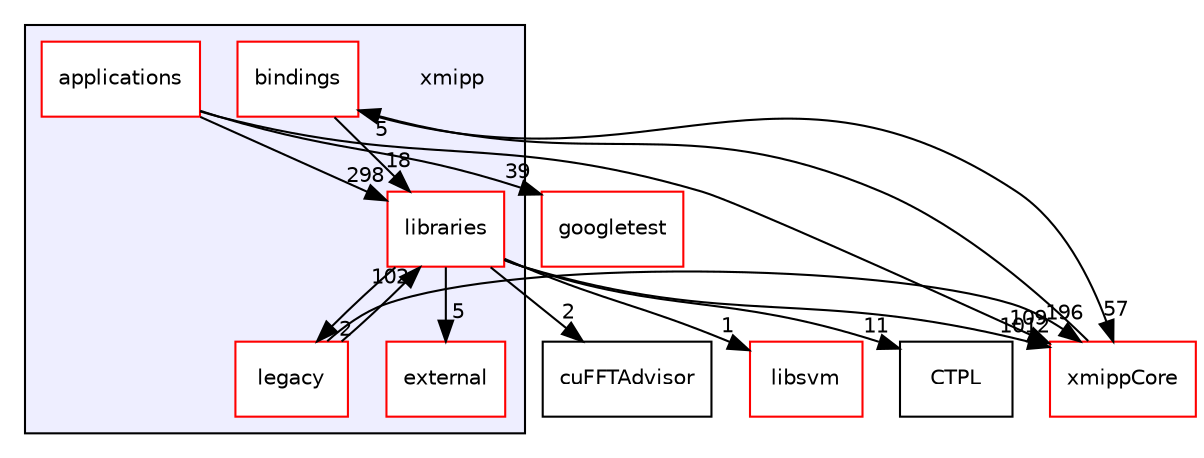 digraph "xmipp" {
  compound=true
  node [ fontsize="10", fontname="Helvetica"];
  edge [ labelfontsize="10", labelfontname="Helvetica"];
  subgraph clusterdir_5bce755d3f27cf36e7d1a940cfd4182d {
    graph [ bgcolor="#eeeeff", pencolor="black", label="" URL="dir_5bce755d3f27cf36e7d1a940cfd4182d.html"];
    dir_5bce755d3f27cf36e7d1a940cfd4182d [shape=plaintext label="xmipp"];
    dir_b3962408a9d113f537f7fdf538531da9 [shape=box label="applications" color="red" fillcolor="white" style="filled" URL="dir_b3962408a9d113f537f7fdf538531da9.html"];
    dir_e45a8bb3eff23f5d45d00bf6032544a6 [shape=box label="bindings" color="red" fillcolor="white" style="filled" URL="dir_e45a8bb3eff23f5d45d00bf6032544a6.html"];
    dir_bb543fed828418348393767a8630fc17 [shape=box label="external" color="red" fillcolor="white" style="filled" URL="dir_bb543fed828418348393767a8630fc17.html"];
    dir_5ee8c3a986de9cbc18000e453191b32c [shape=box label="legacy" color="red" fillcolor="white" style="filled" URL="dir_5ee8c3a986de9cbc18000e453191b32c.html"];
    dir_29dba3f3840f20df3b04d1972e99046b [shape=box label="libraries" color="red" fillcolor="white" style="filled" URL="dir_29dba3f3840f20df3b04d1972e99046b.html"];
  }
  dir_06e155fcbef357b7be77bd7aa81899e6 [shape=box label="cuFFTAdvisor" URL="dir_06e155fcbef357b7be77bd7aa81899e6.html"];
  dir_2879053b84896c12ffc7981c1bfbc532 [shape=box label="googletest" fillcolor="white" style="filled" color="red" URL="dir_2879053b84896c12ffc7981c1bfbc532.html"];
  dir_c08c9061cc7872941f9641f7df432896 [shape=box label="libsvm" fillcolor="white" style="filled" color="red" URL="dir_c08c9061cc7872941f9641f7df432896.html"];
  dir_ce4d0d8fc85c2c70612466225bfce71d [shape=box label="xmippCore" fillcolor="white" style="filled" color="red" URL="dir_ce4d0d8fc85c2c70612466225bfce71d.html"];
  dir_0a0d6a71ee549d3a654215eb2a5f2420 [shape=box label="CTPL" URL="dir_0a0d6a71ee549d3a654215eb2a5f2420.html"];
  dir_e45a8bb3eff23f5d45d00bf6032544a6->dir_ce4d0d8fc85c2c70612466225bfce71d [headlabel="57", labeldistance=1.5 headhref="dir_000256_000259.html"];
  dir_e45a8bb3eff23f5d45d00bf6032544a6->dir_29dba3f3840f20df3b04d1972e99046b [headlabel="18", labeldistance=1.5 headhref="dir_000256_000042.html"];
  dir_5ee8c3a986de9cbc18000e453191b32c->dir_ce4d0d8fc85c2c70612466225bfce71d [headlabel="196", labeldistance=1.5 headhref="dir_000266_000259.html"];
  dir_5ee8c3a986de9cbc18000e453191b32c->dir_29dba3f3840f20df3b04d1972e99046b [headlabel="102", labeldistance=1.5 headhref="dir_000266_000042.html"];
  dir_b3962408a9d113f537f7fdf538531da9->dir_2879053b84896c12ffc7981c1bfbc532 [headlabel="39", labeldistance=1.5 headhref="dir_000044_000004.html"];
  dir_b3962408a9d113f537f7fdf538531da9->dir_ce4d0d8fc85c2c70612466225bfce71d [headlabel="109", labeldistance=1.5 headhref="dir_000044_000259.html"];
  dir_b3962408a9d113f537f7fdf538531da9->dir_29dba3f3840f20df3b04d1972e99046b [headlabel="298", labeldistance=1.5 headhref="dir_000044_000042.html"];
  dir_ce4d0d8fc85c2c70612466225bfce71d->dir_e45a8bb3eff23f5d45d00bf6032544a6 [headlabel="5", labeldistance=1.5 headhref="dir_000259_000256.html"];
  dir_29dba3f3840f20df3b04d1972e99046b->dir_06e155fcbef357b7be77bd7aa81899e6 [headlabel="2", labeldistance=1.5 headhref="dir_000042_000003.html"];
  dir_29dba3f3840f20df3b04d1972e99046b->dir_5ee8c3a986de9cbc18000e453191b32c [headlabel="2", labeldistance=1.5 headhref="dir_000042_000266.html"];
  dir_29dba3f3840f20df3b04d1972e99046b->dir_bb543fed828418348393767a8630fc17 [headlabel="5", labeldistance=1.5 headhref="dir_000042_000034.html"];
  dir_29dba3f3840f20df3b04d1972e99046b->dir_c08c9061cc7872941f9641f7df432896 [headlabel="1", labeldistance=1.5 headhref="dir_000042_000037.html"];
  dir_29dba3f3840f20df3b04d1972e99046b->dir_ce4d0d8fc85c2c70612466225bfce71d [headlabel="1012", labeldistance=1.5 headhref="dir_000042_000259.html"];
  dir_29dba3f3840f20df3b04d1972e99046b->dir_0a0d6a71ee549d3a654215eb2a5f2420 [headlabel="11", labeldistance=1.5 headhref="dir_000042_000000.html"];
}
